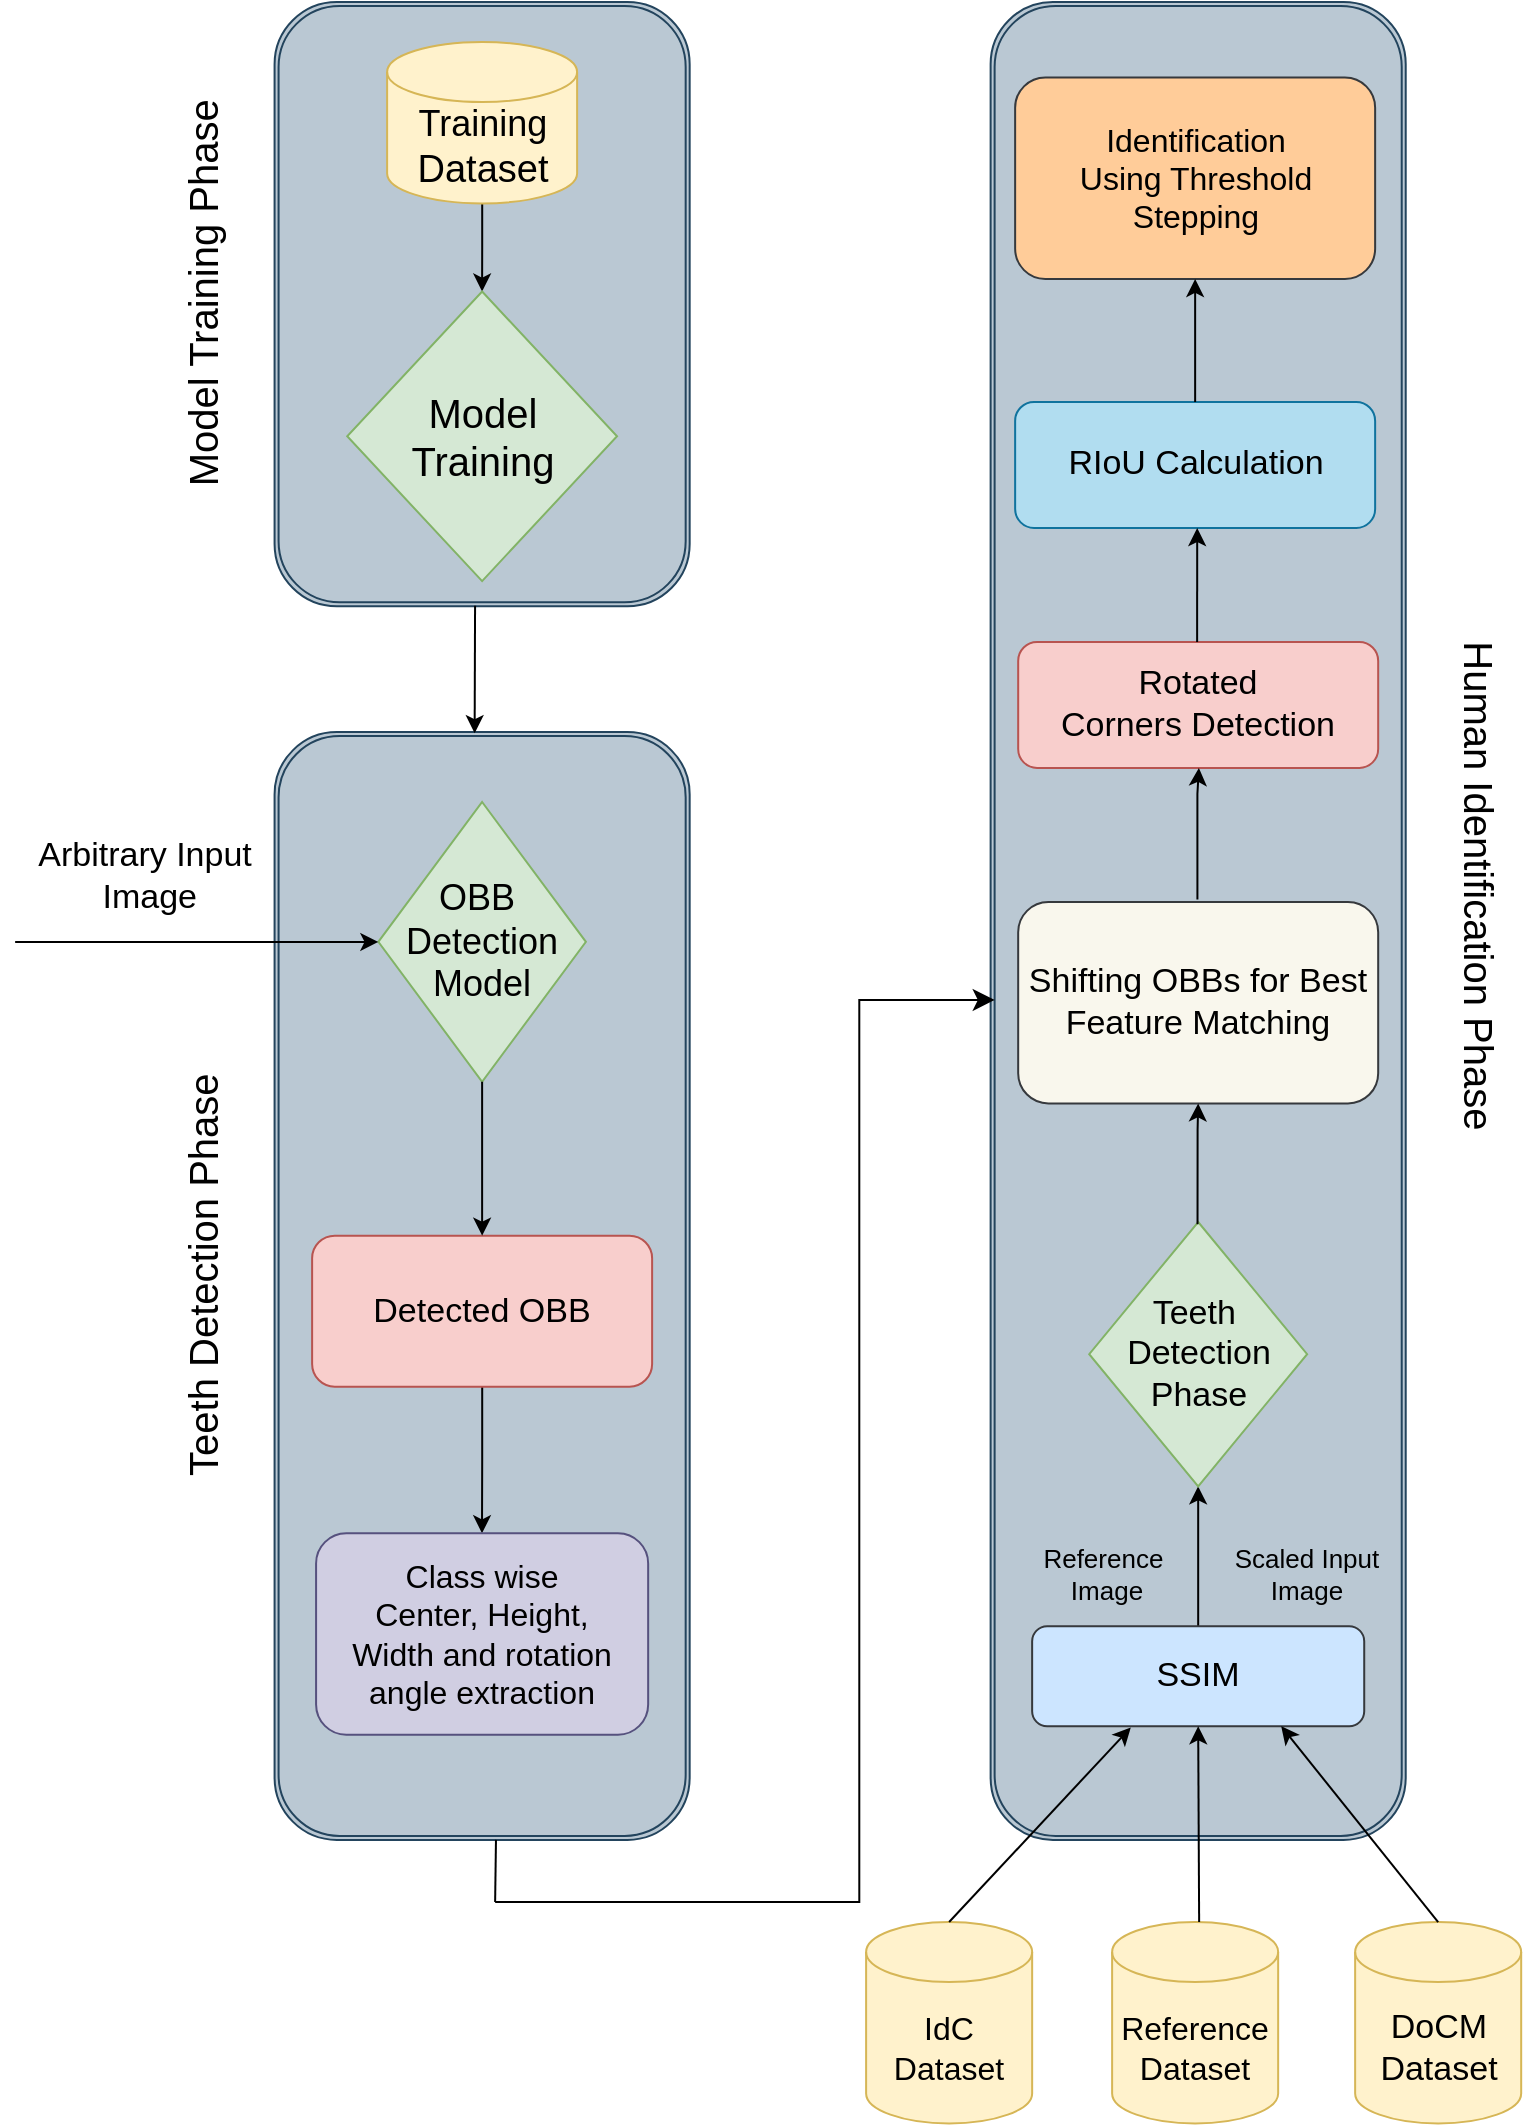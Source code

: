 <mxfile version="27.0.6">
  <diagram name="Page-1" id="LjBGL_8zvs6t9Xks_KDX">
    <mxGraphModel dx="2022" dy="1072" grid="1" gridSize="10" guides="1" tooltips="1" connect="1" arrows="1" fold="1" page="1" pageScale="1" pageWidth="850" pageHeight="1100" math="0" shadow="0">
      <root>
        <mxCell id="0" />
        <mxCell id="1" parent="0" />
        <mxCell id="uytIzmUIV8ZmoUYYvY6v-44" value="" style="shape=ext;double=1;rounded=1;whiteSpace=wrap;html=1;direction=south;fillColor=#bac8d3;strokeColor=#23445d;" parent="1" vertex="1">
          <mxGeometry x="523.31" y="10" width="207.55" height="918.94" as="geometry" />
        </mxCell>
        <mxCell id="uytIzmUIV8ZmoUYYvY6v-30" value="" style="shape=ext;double=1;rounded=1;whiteSpace=wrap;html=1;direction=south;fillColor=#bac8d3;strokeColor=#23445d;" parent="1" vertex="1">
          <mxGeometry x="165.287" y="375.059" width="207.547" height="553.882" as="geometry" />
        </mxCell>
        <mxCell id="uytIzmUIV8ZmoUYYvY6v-27" value="" style="shape=ext;double=1;rounded=1;whiteSpace=wrap;html=1;direction=south;fillColor=#bac8d3;strokeColor=#23445d;" parent="1" vertex="1">
          <mxGeometry x="165.287" y="10" width="207.547" height="302.118" as="geometry" />
        </mxCell>
        <mxCell id="uytIzmUIV8ZmoUYYvY6v-8" value="" style="edgeStyle=orthogonalEdgeStyle;rounded=0;orthogonalLoop=1;jettySize=auto;html=1;" parent="1" source="uytIzmUIV8ZmoUYYvY6v-5" target="uytIzmUIV8ZmoUYYvY6v-7" edge="1">
          <mxGeometry relative="1" as="geometry" />
        </mxCell>
        <mxCell id="uytIzmUIV8ZmoUYYvY6v-5" value="&lt;font style=&quot;font-size: 17px;&quot;&gt;Detected OBB&lt;/font&gt;" style="whiteSpace=wrap;html=1;rounded=1;fillColor=#f8cecc;strokeColor=#b85450;" parent="1" vertex="1">
          <mxGeometry x="184.06" y="626.82" width="170" height="75.53" as="geometry" />
        </mxCell>
        <mxCell id="uytIzmUIV8ZmoUYYvY6v-7" value="&lt;font style=&quot;font-size: 16px;&quot;&gt;Class wise&lt;/font&gt;&lt;div&gt;&lt;font style=&quot;font-size: 16px;&quot;&gt;Center, Height,&lt;/font&gt;&lt;/div&gt;&lt;div&gt;&lt;font style=&quot;font-size: 16px;&quot;&gt;Width and rotation angle extraction&lt;/font&gt;&lt;/div&gt;" style="whiteSpace=wrap;html=1;rounded=1;fillColor=#d0cee2;strokeColor=#56517e;" parent="1" vertex="1">
          <mxGeometry x="186.042" y="775.645" width="166.038" height="100.706" as="geometry" />
        </mxCell>
        <mxCell id="uytIzmUIV8ZmoUYYvY6v-14" value="&lt;font style=&quot;font-size: 20px;&quot;&gt;Model Training Phase&lt;/font&gt;" style="text;html=1;align=center;verticalAlign=middle;resizable=0;points=[];autosize=1;strokeColor=none;fillColor=none;rotation=270;fontSize=18;" parent="1" vertex="1">
          <mxGeometry x="20.004" y="135.882" width="220" height="40" as="geometry" />
        </mxCell>
        <mxCell id="uytIzmUIV8ZmoUYYvY6v-35" value="" style="edgeStyle=orthogonalEdgeStyle;rounded=0;orthogonalLoop=1;jettySize=auto;html=1;exitX=0.5;exitY=0;exitDx=0;exitDy=0;" parent="1" source="uytIzmUIV8ZmoUYYvY6v-36" target="uytIzmUIV8ZmoUYYvY6v-34" edge="1">
          <mxGeometry relative="1" as="geometry">
            <mxPoint x="627.079" y="752.706" as="sourcePoint" />
          </mxGeometry>
        </mxCell>
        <mxCell id="uytIzmUIV8ZmoUYYvY6v-61" value="" style="edgeStyle=orthogonalEdgeStyle;rounded=0;orthogonalLoop=1;jettySize=auto;html=1;" parent="1" source="uytIzmUIV8ZmoUYYvY6v-16" target="uytIzmUIV8ZmoUYYvY6v-60" edge="1">
          <mxGeometry relative="1" as="geometry" />
        </mxCell>
        <mxCell id="uytIzmUIV8ZmoUYYvY6v-16" value="&lt;font style=&quot;font-size: 18px;&quot;&gt;&amp;nbsp;Training&amp;nbsp;&lt;/font&gt;&lt;div&gt;&lt;span style=&quot;background-color: transparent; color: light-dark(rgb(0, 0, 0), rgb(255, 255, 255));&quot;&gt;&lt;font style=&quot;font-size: 19px;&quot;&gt;&amp;nbsp;Dataset&amp;nbsp;&lt;/font&gt;&lt;/span&gt;&lt;/div&gt;" style="shape=cylinder3;whiteSpace=wrap;html=1;boundedLbl=1;backgroundOutline=1;size=15;fillColor=#fff2cc;strokeColor=#d6b656;" parent="1" vertex="1">
          <mxGeometry x="221.56" y="30" width="95" height="80.71" as="geometry" />
        </mxCell>
        <mxCell id="uytIzmUIV8ZmoUYYvY6v-17" value="&lt;font style=&quot;font-size: 16px;&quot;&gt;&amp;nbsp;Reference&amp;nbsp;&lt;/font&gt;&lt;div&gt;&lt;font style=&quot;font-size: 16px;&quot;&gt;Dataset&lt;/font&gt;&lt;/div&gt;" style="shape=cylinder3;whiteSpace=wrap;html=1;boundedLbl=1;backgroundOutline=1;size=15;fillColor=#fff2cc;strokeColor=#d6b656;" parent="1" vertex="1">
          <mxGeometry x="584.061" y="970.005" width="83.019" height="100.706" as="geometry" />
        </mxCell>
        <mxCell id="uytIzmUIV8ZmoUYYvY6v-19" value="&lt;span style=&quot;font-size: 16px;&quot;&gt;IdC&lt;/span&gt;&lt;div&gt;&lt;span style=&quot;font-size: 16px;&quot;&gt;Dataset&lt;/span&gt;&lt;/div&gt;" style="shape=cylinder3;whiteSpace=wrap;html=1;boundedLbl=1;backgroundOutline=1;size=15;fillColor=#fff2cc;strokeColor=#d6b656;" parent="1" vertex="1">
          <mxGeometry x="461.055" y="970.004" width="83.019" height="100.706" as="geometry" />
        </mxCell>
        <mxCell id="uytIzmUIV8ZmoUYYvY6v-20" value="&lt;span style=&quot;font-size: 17px;&quot;&gt;DoCM&lt;/span&gt;&lt;div&gt;&lt;span style=&quot;font-size: 17px;&quot;&gt;Dataset&lt;/span&gt;&lt;/div&gt;" style="shape=cylinder3;whiteSpace=wrap;html=1;boundedLbl=1;backgroundOutline=1;size=15;fillColor=#fff2cc;strokeColor=#d6b656;" parent="1" vertex="1">
          <mxGeometry x="705.572" y="970.004" width="83.019" height="100.706" as="geometry" />
        </mxCell>
        <mxCell id="uytIzmUIV8ZmoUYYvY6v-21" value="&lt;font style=&quot;font-size: 18px;&quot;&gt;OBB&amp;nbsp;&lt;/font&gt;&lt;div&gt;&lt;font style=&quot;font-size: 18px;&quot;&gt;Detection&lt;/font&gt;&lt;div&gt;&lt;font style=&quot;font-size: 18px;&quot;&gt;Model&lt;/font&gt;&lt;/div&gt;&lt;/div&gt;" style="rhombus;whiteSpace=wrap;html=1;fillColor=#d5e8d4;strokeColor=#82b366;" parent="1" vertex="1">
          <mxGeometry x="217.174" y="409.995" width="103.774" height="139.868" as="geometry" />
        </mxCell>
        <mxCell id="uytIzmUIV8ZmoUYYvY6v-24" value="&lt;font style=&quot;font-size: 17px;&quot;&gt;Arbitrary Input&lt;/font&gt;&lt;div&gt;&lt;font style=&quot;font-size: 17px;&quot;&gt;&amp;nbsp;Image&lt;/font&gt;&lt;/div&gt;" style="text;html=1;align=center;verticalAlign=middle;resizable=0;points=[];autosize=1;strokeColor=none;fillColor=none;" parent="1" vertex="1">
          <mxGeometry x="35.29" y="421.709" width="130" height="50" as="geometry" />
        </mxCell>
        <mxCell id="uytIzmUIV8ZmoUYYvY6v-29" value="" style="endArrow=classic;html=1;rounded=0;exitX=0.5;exitY=1;exitDx=0;exitDy=0;exitPerimeter=0;entryX=0.5;entryY=0;entryDx=0;entryDy=0;" parent="1" source="uytIzmUIV8ZmoUYYvY6v-21" target="uytIzmUIV8ZmoUYYvY6v-5" edge="1">
          <mxGeometry width="50" height="50" relative="1" as="geometry">
            <mxPoint x="352.079" y="538.706" as="sourcePoint" />
            <mxPoint x="403.966" y="475.765" as="targetPoint" />
          </mxGeometry>
        </mxCell>
        <mxCell id="uytIzmUIV8ZmoUYYvY6v-32" value="" style="endArrow=classic;html=1;rounded=0;strokeWidth=1;arcSize=0;" parent="1" target="uytIzmUIV8ZmoUYYvY6v-21" edge="1">
          <mxGeometry width="50" height="50" relative="1" as="geometry">
            <mxPoint x="35.57" y="480" as="sourcePoint" />
            <mxPoint x="331.325" y="538.706" as="targetPoint" />
          </mxGeometry>
        </mxCell>
        <mxCell id="uytIzmUIV8ZmoUYYvY6v-33" value="&lt;font style=&quot;font-size: 20px;&quot;&gt;Teeth Detection Phase&lt;/font&gt;" style="text;html=1;align=center;verticalAlign=middle;resizable=0;points=[];autosize=1;strokeColor=none;fillColor=none;rotation=270;fontSize=18;" parent="1" vertex="1">
          <mxGeometry x="20.004" y="626.824" width="220" height="40" as="geometry" />
        </mxCell>
        <mxCell id="uytIzmUIV8ZmoUYYvY6v-34" value="&lt;font style=&quot;font-size: 17px;&quot;&gt;Teeth&amp;nbsp;&lt;/font&gt;&lt;div&gt;&lt;font style=&quot;font-size: 17px;&quot;&gt;Detection&lt;/font&gt;&lt;/div&gt;&lt;div&gt;&lt;font style=&quot;font-size: 17px;&quot;&gt;Phase&lt;/font&gt;&lt;/div&gt;" style="rhombus;whiteSpace=wrap;html=1;fillColor=#d5e8d4;strokeColor=#82b366;" parent="1" vertex="1">
          <mxGeometry x="572.608" y="619.995" width="108.962" height="132.176" as="geometry" />
        </mxCell>
        <mxCell id="uytIzmUIV8ZmoUYYvY6v-36" value="&lt;font style=&quot;font-size: 17px;&quot;&gt;SSIM&lt;/font&gt;" style="whiteSpace=wrap;html=1;rounded=1;fillColor=#cce5ff;strokeColor=#36393d;" parent="1" vertex="1">
          <mxGeometry x="544.07" y="822.12" width="166.04" height="50" as="geometry" />
        </mxCell>
        <mxCell id="uytIzmUIV8ZmoUYYvY6v-37" value="&lt;font style=&quot;font-size: 17px;&quot;&gt;Shifting OBBs for Best&lt;/font&gt;&lt;div&gt;&lt;font style=&quot;font-size: 17px;&quot;&gt;Feature&amp;nbsp;&lt;span style=&quot;background-color: transparent; color: light-dark(rgb(0, 0, 0), rgb(255, 255, 255));&quot;&gt;Matching&lt;/span&gt;&lt;/font&gt;&lt;/div&gt;" style="whiteSpace=wrap;html=1;rounded=1;fillColor=#f9f7ed;strokeColor=#36393d;" parent="1" vertex="1">
          <mxGeometry x="537.09" y="460" width="180" height="100.71" as="geometry" />
        </mxCell>
        <mxCell id="uytIzmUIV8ZmoUYYvY6v-40" value="&lt;font style=&quot;font-size: 17px;&quot;&gt;RIoU Calculation&lt;/font&gt;" style="whiteSpace=wrap;html=1;rounded=1;fillColor=#b1ddf0;strokeColor=#10739e;" parent="1" vertex="1">
          <mxGeometry x="535.57" y="210" width="180" height="62.94" as="geometry" />
        </mxCell>
        <mxCell id="uytIzmUIV8ZmoUYYvY6v-42" value="&lt;font style=&quot;font-size: 16px;&quot;&gt;Identification&lt;/font&gt;&lt;div&gt;&lt;font style=&quot;font-size: 16px;&quot;&gt;Using Threshold&lt;/font&gt;&lt;/div&gt;&lt;div&gt;&lt;font style=&quot;font-size: 16px;&quot;&gt;Stepping&lt;/font&gt;&lt;/div&gt;" style="rounded=1;whiteSpace=wrap;html=1;fillColor=#ffcc99;strokeColor=#36393d;" parent="1" vertex="1">
          <mxGeometry x="535.57" y="47.76" width="180" height="100.71" as="geometry" />
        </mxCell>
        <mxCell id="uytIzmUIV8ZmoUYYvY6v-45" value="&lt;font style=&quot;font-size: 20px;&quot;&gt;Human Identification Phase&lt;/font&gt;" style="text;html=1;align=center;verticalAlign=middle;resizable=0;points=[];autosize=1;strokeColor=none;fillColor=none;rotation=90;fontSize=18;" parent="1" vertex="1">
          <mxGeometry x="632.268" y="431.706" width="270" height="40" as="geometry" />
        </mxCell>
        <mxCell id="uytIzmUIV8ZmoUYYvY6v-46" value="" style="endArrow=classic;html=1;rounded=0;exitX=0.5;exitY=0;exitDx=0;exitDy=0;exitPerimeter=0;entryX=0.297;entryY=1.013;entryDx=0;entryDy=0;entryPerimeter=0;" parent="1" source="uytIzmUIV8ZmoUYYvY6v-19" target="uytIzmUIV8ZmoUYYvY6v-36" edge="1">
          <mxGeometry width="50" height="50" relative="1" as="geometry">
            <mxPoint x="466.23" y="803.059" as="sourcePoint" />
            <mxPoint x="518.117" y="740.118" as="targetPoint" />
          </mxGeometry>
        </mxCell>
        <mxCell id="uytIzmUIV8ZmoUYYvY6v-49" value="" style="endArrow=classic;html=1;rounded=0;exitX=0.5;exitY=0;exitDx=0;exitDy=0;exitPerimeter=0;entryX=0.75;entryY=1;entryDx=0;entryDy=0;" parent="1" source="uytIzmUIV8ZmoUYYvY6v-20" target="uytIzmUIV8ZmoUYYvY6v-36" edge="1">
          <mxGeometry width="50" height="50" relative="1" as="geometry">
            <mxPoint x="570.004" y="891.176" as="sourcePoint" />
            <mxPoint x="621.891" y="828.235" as="targetPoint" />
          </mxGeometry>
        </mxCell>
        <mxCell id="uytIzmUIV8ZmoUYYvY6v-55" value="" style="endArrow=classic;html=1;rounded=0;entryX=0.5;entryY=1;entryDx=0;entryDy=0;" parent="1" source="uytIzmUIV8ZmoUYYvY6v-40" target="uytIzmUIV8ZmoUYYvY6v-42" edge="1">
          <mxGeometry width="50" height="50" relative="1" as="geometry">
            <mxPoint x="627.079" y="173.647" as="sourcePoint" />
            <mxPoint x="626.727" y="135.882" as="targetPoint" />
          </mxGeometry>
        </mxCell>
        <mxCell id="uytIzmUIV8ZmoUYYvY6v-60" value="&lt;font style=&quot;font-size: 20px;&quot;&gt;Model&lt;/font&gt;&lt;div&gt;&lt;font style=&quot;font-size: 20px;&quot;&gt;Training&lt;/font&gt;&lt;/div&gt;" style="rhombus;whiteSpace=wrap;html=1;fillColor=#d5e8d4;strokeColor=#82b366;" parent="1" vertex="1">
          <mxGeometry x="201.608" y="154.765" width="134.906" height="144.765" as="geometry" />
        </mxCell>
        <mxCell id="uytIzmUIV8ZmoUYYvY6v-62" value="&lt;font style=&quot;font-size: 13px;&quot;&gt;Scaled Input&lt;/font&gt;&lt;div&gt;&lt;font style=&quot;font-size: 13px;&quot;&gt;Image&lt;/font&gt;&lt;/div&gt;" style="text;html=1;align=center;verticalAlign=middle;resizable=0;points=[];autosize=1;strokeColor=none;fillColor=none;fontSize=10;rotation=0;" parent="1" vertex="1">
          <mxGeometry x="630.859" y="775.648" width="100" height="40" as="geometry" />
        </mxCell>
        <mxCell id="uytIzmUIV8ZmoUYYvY6v-65" value="&lt;div&gt;&lt;font style=&quot;font-size: 17px;&quot;&gt;Rotated&lt;/font&gt;&lt;/div&gt;&lt;font style=&quot;font-size: 17px;&quot;&gt;Corners Detection&lt;/font&gt;" style="whiteSpace=wrap;html=1;rounded=1;fillColor=#f8cecc;strokeColor=#b85450;" parent="1" vertex="1">
          <mxGeometry x="537.09" y="330" width="180" height="62.94" as="geometry" />
        </mxCell>
        <mxCell id="uytIzmUIV8ZmoUYYvY6v-78" value="" style="edgeStyle=elbowEdgeStyle;elbow=horizontal;endArrow=classic;html=1;curved=0;rounded=0;endSize=8;startSize=8;entryX=0.543;entryY=0.99;entryDx=0;entryDy=0;entryPerimeter=0;" parent="1" target="uytIzmUIV8ZmoUYYvY6v-44" edge="1">
          <mxGeometry width="50" height="50" relative="1" as="geometry">
            <mxPoint x="275.57" y="960" as="sourcePoint" />
            <mxPoint x="523.315" y="549.998" as="targetPoint" />
            <Array as="points">
              <mxPoint x="457.65" y="610.58" />
              <mxPoint x="457.933" y="916.933" />
            </Array>
          </mxGeometry>
        </mxCell>
        <mxCell id="uytIzmUIV8ZmoUYYvY6v-80" value="" style="endArrow=none;html=1;rounded=0;entryX=1.002;entryY=0.498;entryDx=0;entryDy=0;entryPerimeter=0;" parent="1" edge="1">
          <mxGeometry width="50" height="50" relative="1" as="geometry">
            <mxPoint x="275.57" y="960" as="sourcePoint" />
            <mxPoint x="275.986" y="928.939" as="targetPoint" />
          </mxGeometry>
        </mxCell>
        <mxCell id="uytIzmUIV8ZmoUYYvY6v-88" value="" style="endArrow=classic;html=1;rounded=0;exitX=0.999;exitY=0.517;exitDx=0;exitDy=0;exitPerimeter=0;entryX=0.001;entryY=0.518;entryDx=0;entryDy=0;entryPerimeter=0;" parent="1" source="uytIzmUIV8ZmoUYYvY6v-27" target="uytIzmUIV8ZmoUYYvY6v-30" edge="1">
          <mxGeometry width="50" height="50" relative="1" as="geometry">
            <mxPoint x="372.834" y="400.235" as="sourcePoint" />
            <mxPoint x="424.721" y="337.294" as="targetPoint" />
          </mxGeometry>
        </mxCell>
        <mxCell id="P51VU3Y_3yAgPYahG5fJ-1" value="" style="edgeStyle=orthogonalEdgeStyle;rounded=0;orthogonalLoop=1;jettySize=auto;html=1;exitX=0.497;exitY=0.009;exitDx=0;exitDy=0;entryX=0.5;entryY=1;entryDx=0;entryDy=0;exitPerimeter=0;" edge="1" parent="1" source="uytIzmUIV8ZmoUYYvY6v-34" target="uytIzmUIV8ZmoUYYvY6v-37">
          <mxGeometry relative="1" as="geometry">
            <mxPoint x="626.84" y="626.83" as="sourcePoint" />
            <mxPoint x="626.84" y="563.83" as="targetPoint" />
            <Array as="points">
              <mxPoint x="626.57" y="574" />
              <mxPoint x="627.57" y="574" />
            </Array>
          </mxGeometry>
        </mxCell>
        <mxCell id="P51VU3Y_3yAgPYahG5fJ-4" value="" style="edgeStyle=orthogonalEdgeStyle;rounded=0;orthogonalLoop=1;jettySize=auto;html=1;exitX=0.5;exitY=0;exitDx=0;exitDy=0;entryX=0.5;entryY=1;entryDx=0;entryDy=0;" edge="1" parent="1">
          <mxGeometry relative="1" as="geometry">
            <mxPoint x="626.71" y="458.77" as="sourcePoint" />
            <mxPoint x="627.44" y="392.94" as="targetPoint" />
            <Array as="points">
              <mxPoint x="626.44" y="405.94" />
              <mxPoint x="627.44" y="405.94" />
            </Array>
          </mxGeometry>
        </mxCell>
        <mxCell id="P51VU3Y_3yAgPYahG5fJ-7" value="" style="edgeStyle=orthogonalEdgeStyle;rounded=0;orthogonalLoop=1;jettySize=auto;html=1;" edge="1" parent="1">
          <mxGeometry relative="1" as="geometry">
            <mxPoint x="626.57" y="330" as="sourcePoint" />
            <mxPoint x="627.51" y="272.94" as="targetPoint" />
            <Array as="points">
              <mxPoint x="626.57" y="273" />
              <mxPoint x="627.57" y="273" />
            </Array>
          </mxGeometry>
        </mxCell>
        <mxCell id="P51VU3Y_3yAgPYahG5fJ-12" value="" style="endArrow=classic;html=1;rounded=0;entryX=0.5;entryY=1;entryDx=0;entryDy=0;" edge="1" parent="1" target="uytIzmUIV8ZmoUYYvY6v-36">
          <mxGeometry width="50" height="50" relative="1" as="geometry">
            <mxPoint x="627.57" y="970" as="sourcePoint" />
            <mxPoint x="615.54" y="876.23" as="targetPoint" />
          </mxGeometry>
        </mxCell>
        <mxCell id="P51VU3Y_3yAgPYahG5fJ-13" value="&lt;span style=&quot;font-size: 13px;&quot;&gt;Reference&amp;nbsp;&lt;/span&gt;&lt;div&gt;&lt;span style=&quot;font-size: 13px;&quot;&gt;Image&lt;/span&gt;&lt;/div&gt;" style="text;html=1;align=center;verticalAlign=middle;resizable=0;points=[];autosize=1;strokeColor=none;fillColor=none;fontSize=10;rotation=0;" vertex="1" parent="1">
          <mxGeometry x="535.569" y="775.648" width="90" height="40" as="geometry" />
        </mxCell>
      </root>
    </mxGraphModel>
  </diagram>
</mxfile>
